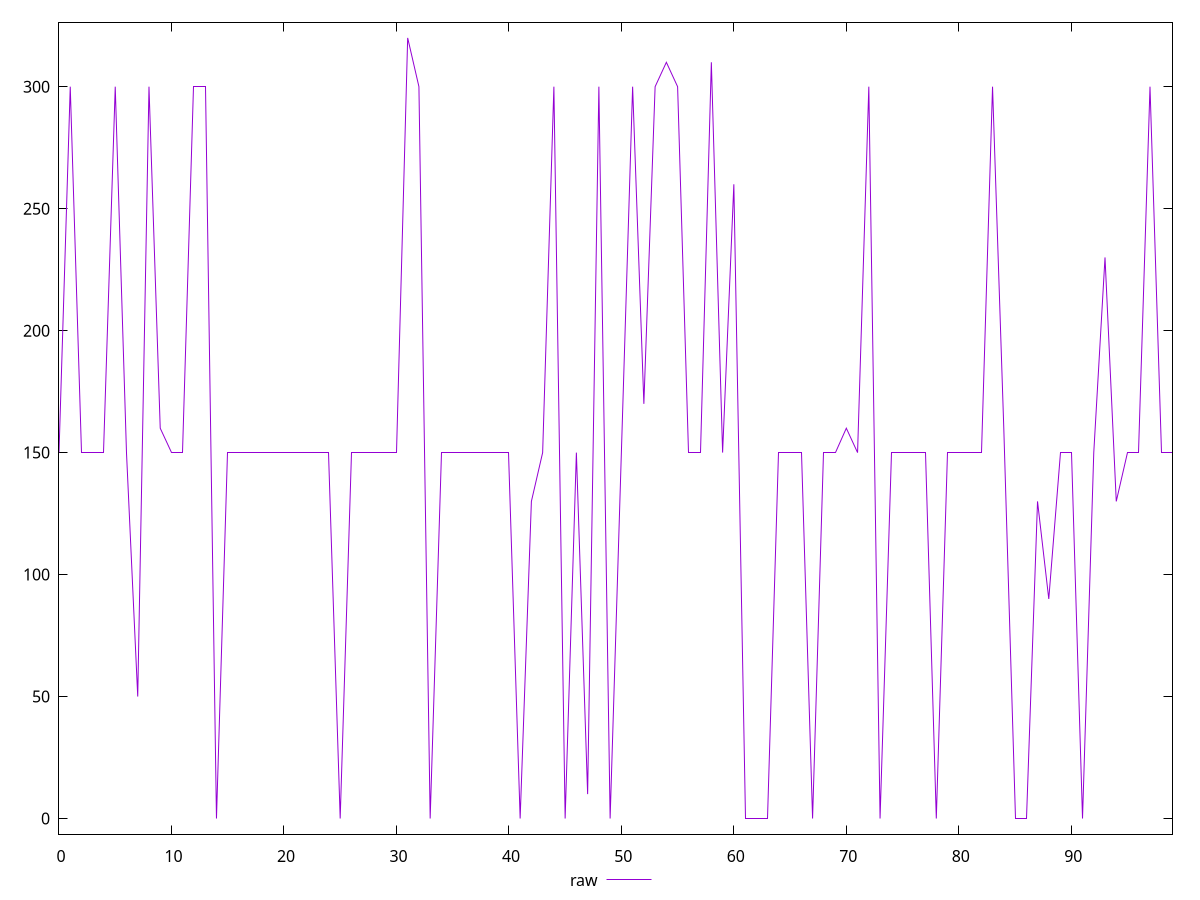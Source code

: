 reset

$raw <<EOF
0 150
1 300
2 150
3 150
4 150
5 300
6 150
7 50
8 300
9 160
10 150
11 150
12 300
13 300
14 0
15 150
16 150
17 150
18 150
19 150
20 150
21 150
22 150
23 150
24 150
25 0
26 150
27 150
28 150
29 150
30 150
31 320
32 300
33 0
34 150
35 150
36 150
37 150
38 150
39 150
40 150
41 0
42 130
43 150
44 300
45 0
46 150
47 10
48 300
49 0
50 150
51 300
52 170
53 300
54 310
55 300
56 150
57 150
58 310
59 150
60 260
61 0
62 0
63 0
64 150
65 150
66 150
67 0
68 150
69 150
70 160
71 150
72 300
73 0
74 150
75 150
76 150
77 150
78 0
79 150
80 150
81 150
82 150
83 300
84 160
85 0
86 0
87 130
88 90
89 150
90 150
91 0
92 150
93 230
94 130
95 150
96 150
97 300
98 150
99 150
EOF

set key outside below
set xrange [0:99]
set yrange [-6.4:326.4]
set trange [-6.4:326.4]
set terminal svg size 640, 500 enhanced background rgb 'white'
set output "report_00013_2021-02-09T12-04-24.940Z/offscreen-images/samples/pages/raw/values.svg"

plot $raw title "raw" with line

reset
